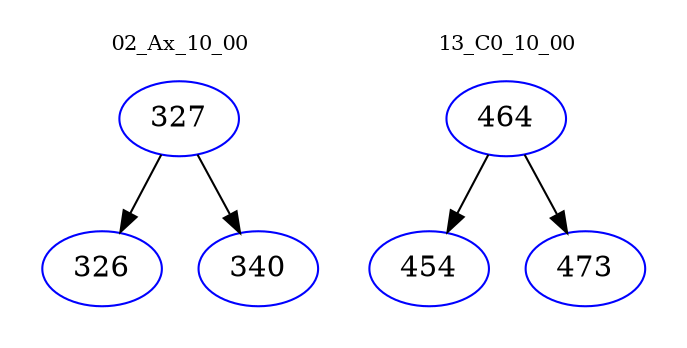 digraph{
subgraph cluster_0 {
color = white
label = "02_Ax_10_00";
fontsize=10;
T0_327 [label="327", color="blue"]
T0_327 -> T0_326 [color="black"]
T0_326 [label="326", color="blue"]
T0_327 -> T0_340 [color="black"]
T0_340 [label="340", color="blue"]
}
subgraph cluster_1 {
color = white
label = "13_C0_10_00";
fontsize=10;
T1_464 [label="464", color="blue"]
T1_464 -> T1_454 [color="black"]
T1_454 [label="454", color="blue"]
T1_464 -> T1_473 [color="black"]
T1_473 [label="473", color="blue"]
}
}
